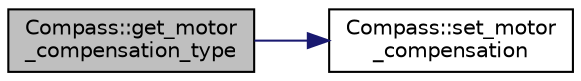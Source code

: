 digraph "Compass::get_motor_compensation_type"
{
 // INTERACTIVE_SVG=YES
  edge [fontname="Helvetica",fontsize="10",labelfontname="Helvetica",labelfontsize="10"];
  node [fontname="Helvetica",fontsize="10",shape=record];
  rankdir="LR";
  Node1 [label="Compass::get_motor\l_compensation_type",height=0.2,width=0.4,color="black", fillcolor="grey75", style="filled", fontcolor="black"];
  Node1 -> Node2 [color="midnightblue",fontsize="10",style="solid",fontname="Helvetica"];
  Node2 [label="Compass::set_motor\l_compensation",height=0.2,width=0.4,color="black", fillcolor="white", style="filled",URL="$classCompass.html#a307ba851d14fd2ac3b655227812f6b4d"];
}
